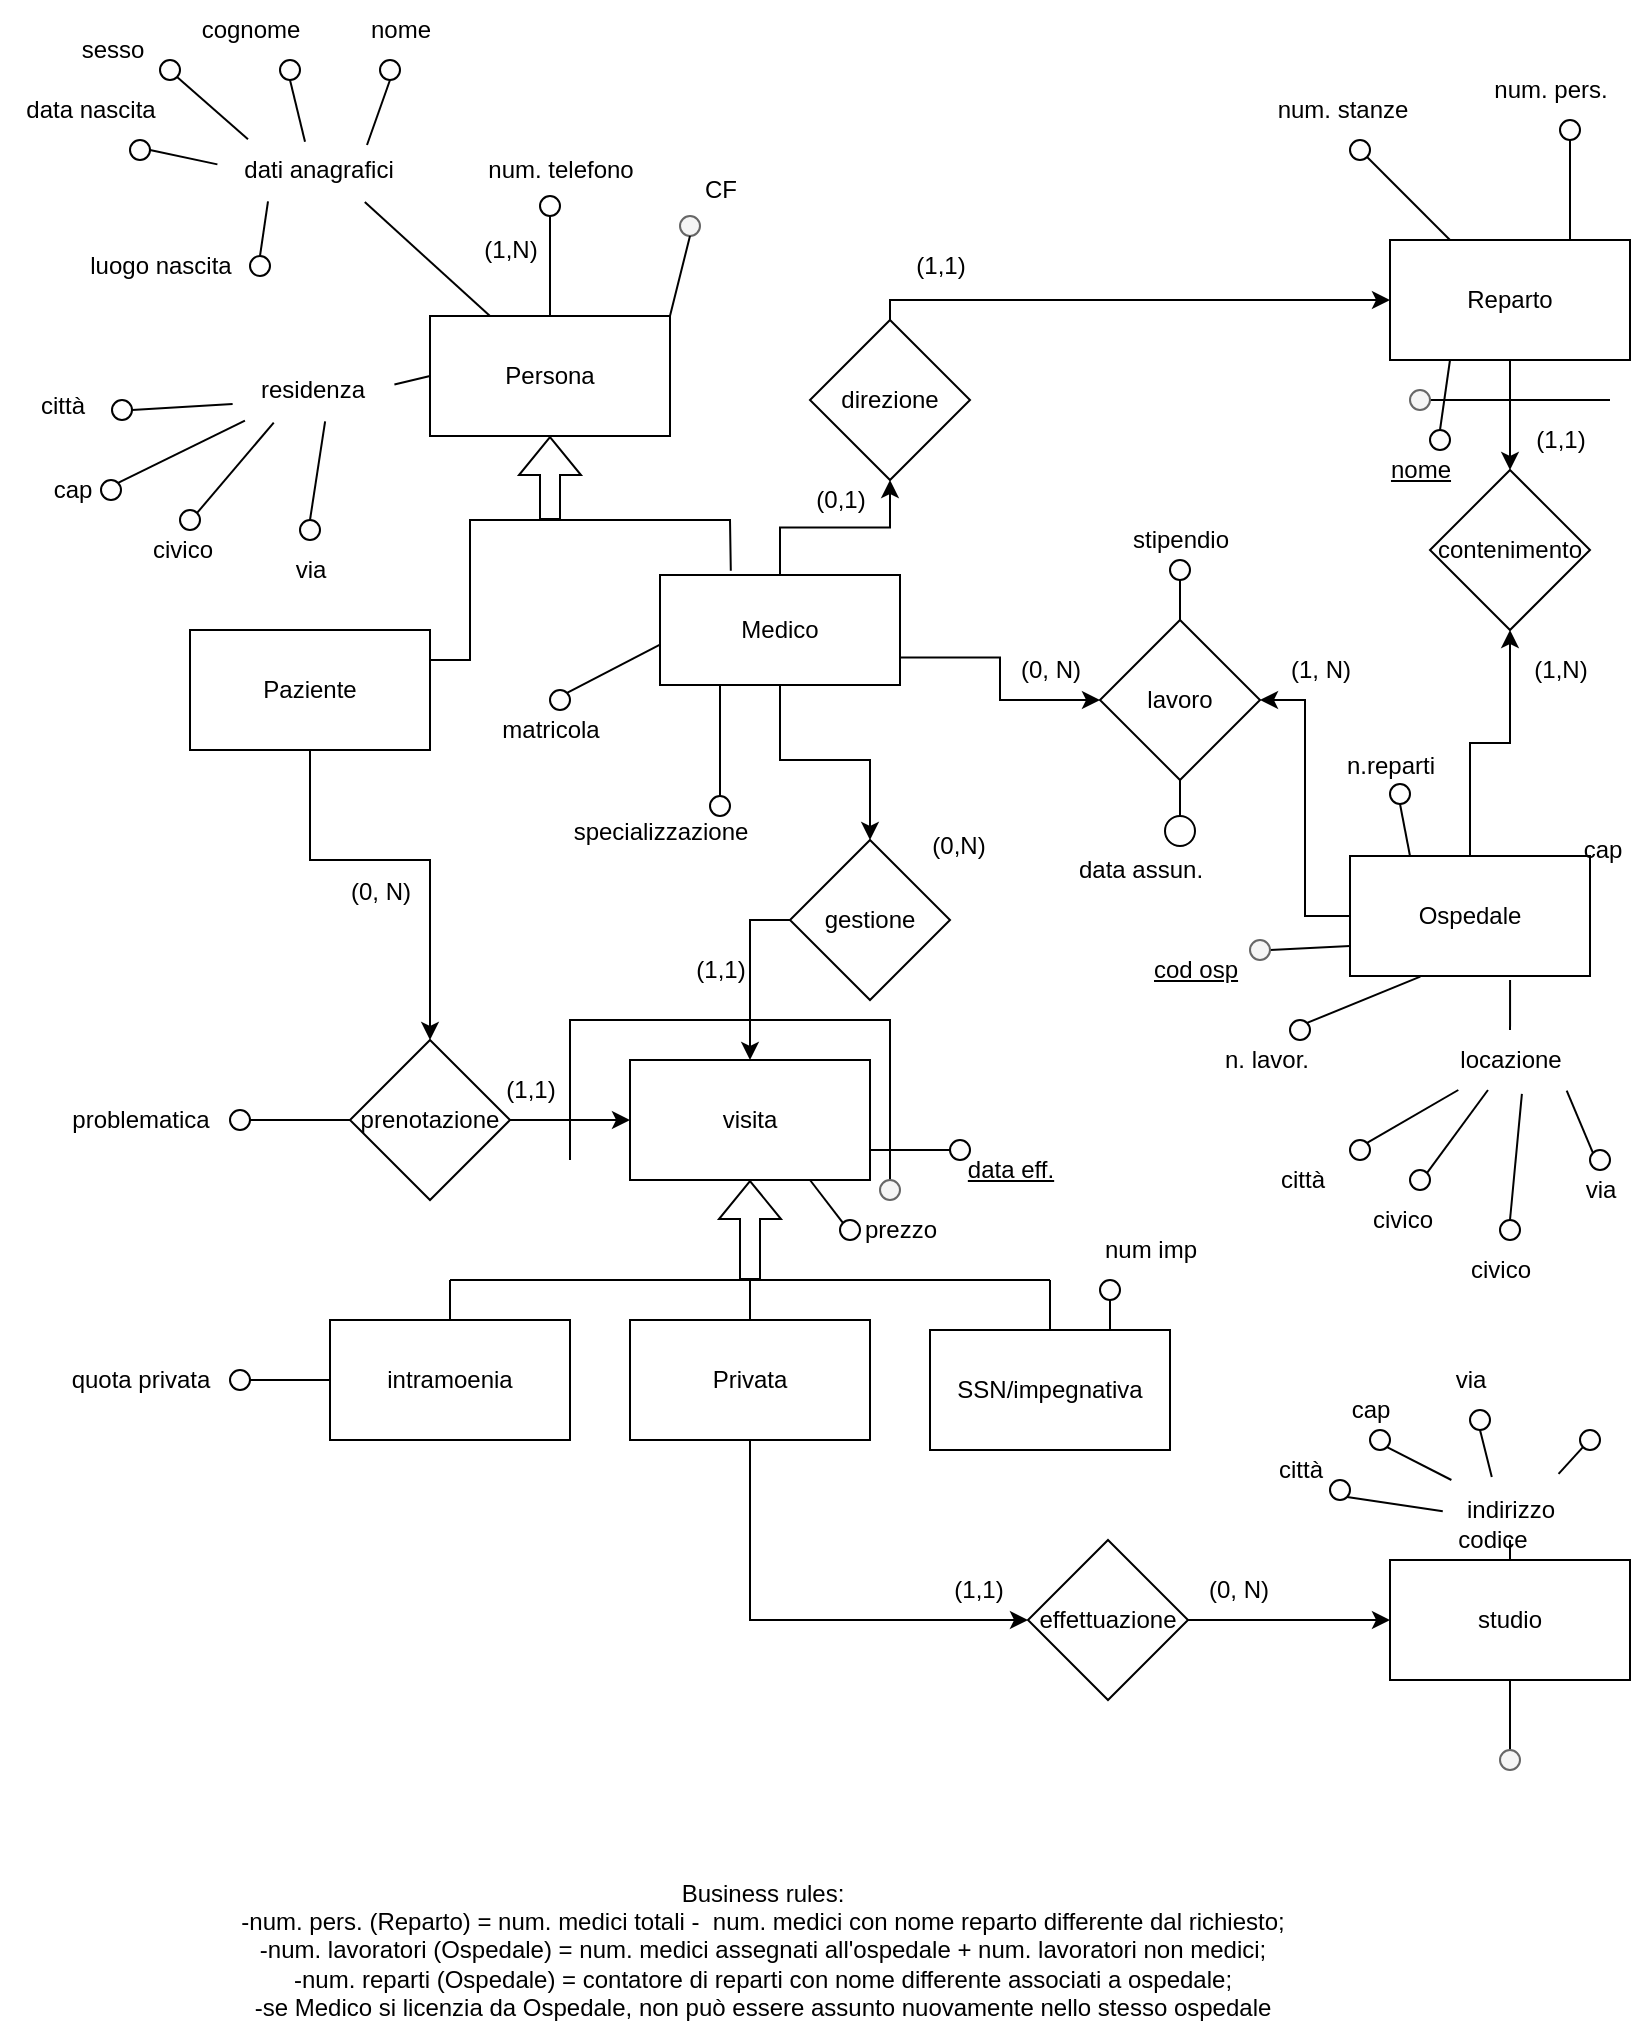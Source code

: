 <mxfile version="23.0.2" type="device">
  <diagram name="Pagina-1" id="dsxdWCQ7GqbsdYa_XFen">
    <mxGraphModel dx="1036" dy="452" grid="1" gridSize="10" guides="1" tooltips="1" connect="1" arrows="1" fold="1" page="1" pageScale="1" pageWidth="827" pageHeight="1169" math="0" shadow="0">
      <root>
        <mxCell id="0" />
        <mxCell id="1" parent="0" />
        <mxCell id="BlBRRxsIzUEOzJf20E_O-1" value="Persona" style="rounded=0;whiteSpace=wrap;html=1;" parent="1" vertex="1">
          <mxGeometry x="219" y="178" width="120" height="60" as="geometry" />
        </mxCell>
        <mxCell id="BlBRRxsIzUEOzJf20E_O-21" style="edgeStyle=orthogonalEdgeStyle;rounded=0;orthogonalLoop=1;jettySize=auto;html=1;exitX=0.5;exitY=1;exitDx=0;exitDy=0;entryX=0.5;entryY=0;entryDx=0;entryDy=0;" parent="1" source="BlBRRxsIzUEOzJf20E_O-2" target="BlBRRxsIzUEOzJf20E_O-20" edge="1">
          <mxGeometry relative="1" as="geometry">
            <Array as="points">
              <mxPoint x="159" y="450" />
              <mxPoint x="219" y="450" />
            </Array>
          </mxGeometry>
        </mxCell>
        <mxCell id="BlBRRxsIzUEOzJf20E_O-2" value="Paziente" style="rounded=0;whiteSpace=wrap;html=1;" parent="1" vertex="1">
          <mxGeometry x="99" y="335" width="120" height="60" as="geometry" />
        </mxCell>
        <mxCell id="BlBRRxsIzUEOzJf20E_O-61" style="edgeStyle=orthogonalEdgeStyle;rounded=0;orthogonalLoop=1;jettySize=auto;html=1;exitX=0.5;exitY=0;exitDx=0;exitDy=0;" parent="1" source="BlBRRxsIzUEOzJf20E_O-3" target="BlBRRxsIzUEOzJf20E_O-60" edge="1">
          <mxGeometry relative="1" as="geometry" />
        </mxCell>
        <mxCell id="1d6_LqG59afSAswkyyWS-27" style="edgeStyle=orthogonalEdgeStyle;rounded=0;orthogonalLoop=1;jettySize=auto;html=1;exitX=1;exitY=0.75;exitDx=0;exitDy=0;entryX=0;entryY=0.5;entryDx=0;entryDy=0;" parent="1" source="BlBRRxsIzUEOzJf20E_O-3" target="BlBRRxsIzUEOzJf20E_O-16" edge="1">
          <mxGeometry relative="1" as="geometry" />
        </mxCell>
        <mxCell id="BlBRRxsIzUEOzJf20E_O-3" value="Medico" style="rounded=0;whiteSpace=wrap;html=1;" parent="1" vertex="1">
          <mxGeometry x="334" y="307.5" width="120" height="55" as="geometry" />
        </mxCell>
        <mxCell id="BlBRRxsIzUEOzJf20E_O-4" value="visita" style="whiteSpace=wrap;html=1;" parent="1" vertex="1">
          <mxGeometry x="319" y="550" width="120" height="60" as="geometry" />
        </mxCell>
        <mxCell id="BlBRRxsIzUEOzJf20E_O-5" value="Privata" style="rounded=0;whiteSpace=wrap;html=1;" parent="1" vertex="1">
          <mxGeometry x="319" y="680" width="120" height="60" as="geometry" />
        </mxCell>
        <mxCell id="BlBRRxsIzUEOzJf20E_O-99" style="edgeStyle=orthogonalEdgeStyle;rounded=0;orthogonalLoop=1;jettySize=auto;html=1;exitX=0;exitY=0.5;exitDx=0;exitDy=0;" parent="1" source="BlBRRxsIzUEOzJf20E_O-6" edge="1">
          <mxGeometry relative="1" as="geometry">
            <mxPoint x="179" y="690.118" as="targetPoint" />
          </mxGeometry>
        </mxCell>
        <mxCell id="BlBRRxsIzUEOzJf20E_O-6" value="intramoenia" style="rounded=0;whiteSpace=wrap;html=1;" parent="1" vertex="1">
          <mxGeometry x="169" y="680" width="120" height="60" as="geometry" />
        </mxCell>
        <mxCell id="BlBRRxsIzUEOzJf20E_O-7" value="SSN/impegnativa" style="rounded=0;whiteSpace=wrap;html=1;" parent="1" vertex="1">
          <mxGeometry x="469" y="685" width="120" height="60" as="geometry" />
        </mxCell>
        <mxCell id="BlBRRxsIzUEOzJf20E_O-18" style="edgeStyle=orthogonalEdgeStyle;rounded=0;orthogonalLoop=1;jettySize=auto;html=1;exitX=0;exitY=0.5;exitDx=0;exitDy=0;entryX=1;entryY=0.5;entryDx=0;entryDy=0;" parent="1" source="BlBRRxsIzUEOzJf20E_O-12" target="BlBRRxsIzUEOzJf20E_O-16" edge="1">
          <mxGeometry relative="1" as="geometry" />
        </mxCell>
        <mxCell id="BlBRRxsIzUEOzJf20E_O-36" style="edgeStyle=orthogonalEdgeStyle;rounded=0;orthogonalLoop=1;jettySize=auto;html=1;exitX=0.5;exitY=0;exitDx=0;exitDy=0;entryX=0.5;entryY=1;entryDx=0;entryDy=0;" parent="1" source="BlBRRxsIzUEOzJf20E_O-12" target="BlBRRxsIzUEOzJf20E_O-34" edge="1">
          <mxGeometry relative="1" as="geometry" />
        </mxCell>
        <mxCell id="BlBRRxsIzUEOzJf20E_O-12" value="Ospedale" style="rounded=0;whiteSpace=wrap;html=1;" parent="1" vertex="1">
          <mxGeometry x="679" y="448" width="120" height="60" as="geometry" />
        </mxCell>
        <mxCell id="BlBRRxsIzUEOzJf20E_O-15" value="" style="shape=flexArrow;endArrow=classic;html=1;rounded=0;entryX=0.5;entryY=1;entryDx=0;entryDy=0;" parent="1" edge="1" target="BlBRRxsIzUEOzJf20E_O-1">
          <mxGeometry width="50" height="50" relative="1" as="geometry">
            <mxPoint x="279" y="280" as="sourcePoint" />
            <mxPoint x="289" y="409.5" as="targetPoint" />
          </mxGeometry>
        </mxCell>
        <mxCell id="BlBRRxsIzUEOzJf20E_O-16" value="lavoro" style="rhombus;whiteSpace=wrap;html=1;" parent="1" vertex="1">
          <mxGeometry x="554" y="330" width="80" height="80" as="geometry" />
        </mxCell>
        <mxCell id="BlBRRxsIzUEOzJf20E_O-22" style="edgeStyle=orthogonalEdgeStyle;rounded=0;orthogonalLoop=1;jettySize=auto;html=1;exitX=1;exitY=0.5;exitDx=0;exitDy=0;entryX=0;entryY=0.5;entryDx=0;entryDy=0;" parent="1" source="BlBRRxsIzUEOzJf20E_O-20" target="BlBRRxsIzUEOzJf20E_O-4" edge="1">
          <mxGeometry relative="1" as="geometry" />
        </mxCell>
        <mxCell id="BlBRRxsIzUEOzJf20E_O-20" value="prenotazione" style="rhombus;whiteSpace=wrap;html=1;" parent="1" vertex="1">
          <mxGeometry x="179" y="540" width="80" height="80" as="geometry" />
        </mxCell>
        <mxCell id="BlBRRxsIzUEOzJf20E_O-95" style="edgeStyle=orthogonalEdgeStyle;rounded=0;orthogonalLoop=1;jettySize=auto;html=1;exitX=0;exitY=0.5;exitDx=0;exitDy=0;entryX=0.5;entryY=0;entryDx=0;entryDy=0;" parent="1" source="BlBRRxsIzUEOzJf20E_O-23" target="BlBRRxsIzUEOzJf20E_O-4" edge="1">
          <mxGeometry relative="1" as="geometry" />
        </mxCell>
        <mxCell id="BlBRRxsIzUEOzJf20E_O-23" value="gestione" style="rhombus;whiteSpace=wrap;html=1;" parent="1" vertex="1">
          <mxGeometry x="399" y="440" width="80" height="80" as="geometry" />
        </mxCell>
        <mxCell id="BlBRRxsIzUEOzJf20E_O-32" value="stipendio" style="text;html=1;align=center;verticalAlign=middle;resizable=0;points=[];autosize=1;strokeColor=none;fillColor=none;" parent="1" vertex="1">
          <mxGeometry x="559" y="275" width="70" height="30" as="geometry" />
        </mxCell>
        <mxCell id="BlBRRxsIzUEOzJf20E_O-35" style="edgeStyle=orthogonalEdgeStyle;rounded=0;orthogonalLoop=1;jettySize=auto;html=1;exitX=0.5;exitY=1;exitDx=0;exitDy=0;entryX=0.5;entryY=0;entryDx=0;entryDy=0;" parent="1" source="BlBRRxsIzUEOzJf20E_O-33" target="BlBRRxsIzUEOzJf20E_O-34" edge="1">
          <mxGeometry relative="1" as="geometry" />
        </mxCell>
        <mxCell id="BlBRRxsIzUEOzJf20E_O-33" value="Reparto" style="rounded=0;whiteSpace=wrap;html=1;" parent="1" vertex="1">
          <mxGeometry x="699" y="140" width="120" height="60" as="geometry" />
        </mxCell>
        <mxCell id="BlBRRxsIzUEOzJf20E_O-34" value="contenimento" style="rhombus;whiteSpace=wrap;html=1;" parent="1" vertex="1">
          <mxGeometry x="719" y="255" width="80" height="80" as="geometry" />
        </mxCell>
        <mxCell id="BlBRRxsIzUEOzJf20E_O-54" value="&lt;u&gt;cod osp&lt;/u&gt;" style="text;html=1;align=left;verticalAlign=middle;resizable=0;points=[];autosize=1;strokeColor=none;fillColor=none;" parent="1" vertex="1">
          <mxGeometry x="579" y="490" width="70" height="30" as="geometry" />
        </mxCell>
        <mxCell id="BlBRRxsIzUEOzJf20E_O-57" value="&lt;u&gt;nome&lt;/u&gt;" style="text;html=1;align=center;verticalAlign=middle;resizable=0;points=[];autosize=1;strokeColor=none;fillColor=none;" parent="1" vertex="1">
          <mxGeometry x="689" y="240" width="50" height="30" as="geometry" />
        </mxCell>
        <mxCell id="BlBRRxsIzUEOzJf20E_O-62" style="edgeStyle=orthogonalEdgeStyle;rounded=0;orthogonalLoop=1;jettySize=auto;html=1;exitX=0.5;exitY=0;exitDx=0;exitDy=0;" parent="1" source="BlBRRxsIzUEOzJf20E_O-60" target="BlBRRxsIzUEOzJf20E_O-33" edge="1">
          <mxGeometry relative="1" as="geometry">
            <Array as="points">
              <mxPoint x="449" y="170" />
            </Array>
          </mxGeometry>
        </mxCell>
        <mxCell id="BlBRRxsIzUEOzJf20E_O-60" value="direzione" style="rhombus;whiteSpace=wrap;html=1;" parent="1" vertex="1">
          <mxGeometry x="409" y="180" width="80" height="80" as="geometry" />
        </mxCell>
        <mxCell id="BlBRRxsIzUEOzJf20E_O-63" value="(0,1)" style="text;html=1;align=center;verticalAlign=middle;resizable=0;points=[];autosize=1;strokeColor=none;fillColor=none;" parent="1" vertex="1">
          <mxGeometry x="399" y="255" width="50" height="30" as="geometry" />
        </mxCell>
        <mxCell id="BlBRRxsIzUEOzJf20E_O-64" value="(1,1)" style="text;html=1;align=center;verticalAlign=middle;resizable=0;points=[];autosize=1;strokeColor=none;fillColor=none;" parent="1" vertex="1">
          <mxGeometry x="449" y="138" width="50" height="30" as="geometry" />
        </mxCell>
        <mxCell id="BlBRRxsIzUEOzJf20E_O-67" value="residenza&lt;span style=&quot;text-align: left;&quot;&gt;&lt;br&gt;&lt;/span&gt;" style="text;html=1;align=center;verticalAlign=middle;resizable=0;points=[];autosize=1;strokeColor=none;fillColor=none;" parent="1" vertex="1">
          <mxGeometry x="120" y="200" width="80" height="30" as="geometry" />
        </mxCell>
        <mxCell id="BlBRRxsIzUEOzJf20E_O-73" value="problematica" style="text;html=1;align=center;verticalAlign=middle;resizable=0;points=[];autosize=1;strokeColor=none;fillColor=none;" parent="1" vertex="1">
          <mxGeometry x="29" y="565" width="90" height="30" as="geometry" />
        </mxCell>
        <mxCell id="BlBRRxsIzUEOzJf20E_O-75" value="specializzazione" style="text;html=1;align=center;verticalAlign=middle;resizable=0;points=[];autosize=1;strokeColor=none;fillColor=none;" parent="1" vertex="1">
          <mxGeometry x="279" y="420.5" width="110" height="30" as="geometry" />
        </mxCell>
        <mxCell id="BlBRRxsIzUEOzJf20E_O-79" value="studio" style="rounded=0;whiteSpace=wrap;html=1;" parent="1" vertex="1">
          <mxGeometry x="699" y="800" width="120" height="60" as="geometry" />
        </mxCell>
        <mxCell id="BlBRRxsIzUEOzJf20E_O-83" value="indirizzo" style="text;html=1;align=center;verticalAlign=middle;resizable=0;points=[];autosize=1;strokeColor=none;fillColor=none;" parent="1" vertex="1">
          <mxGeometry x="724" y="760" width="70" height="30" as="geometry" />
        </mxCell>
        <mxCell id="BlBRRxsIzUEOzJf20E_O-90" value="effettuazione" style="rhombus;whiteSpace=wrap;html=1;" parent="1" vertex="1">
          <mxGeometry x="518" y="790" width="80" height="80" as="geometry" />
        </mxCell>
        <mxCell id="BlBRRxsIzUEOzJf20E_O-97" value="&lt;u&gt;data eff.&lt;/u&gt;" style="text;html=1;align=center;verticalAlign=middle;resizable=0;points=[];autosize=1;strokeColor=none;fillColor=none;" parent="1" vertex="1">
          <mxGeometry x="474" y="590" width="70" height="30" as="geometry" />
        </mxCell>
        <mxCell id="BlBRRxsIzUEOzJf20E_O-100" value="quota privata" style="text;html=1;align=center;verticalAlign=middle;resizable=0;points=[];autosize=1;strokeColor=none;fillColor=none;" parent="1" vertex="1">
          <mxGeometry x="29" y="695" width="90" height="30" as="geometry" />
        </mxCell>
        <mxCell id="BlBRRxsIzUEOzJf20E_O-102" value="num imp" style="text;html=1;align=center;verticalAlign=middle;resizable=0;points=[];autosize=1;strokeColor=none;fillColor=none;" parent="1" vertex="1">
          <mxGeometry x="544" y="630" width="70" height="30" as="geometry" />
        </mxCell>
        <mxCell id="1d6_LqG59afSAswkyyWS-1" value="(1, N)" style="text;html=1;align=center;verticalAlign=middle;resizable=0;points=[];autosize=1;strokeColor=none;fillColor=none;" parent="1" vertex="1">
          <mxGeometry x="639" y="340" width="50" height="30" as="geometry" />
        </mxCell>
        <mxCell id="1d6_LqG59afSAswkyyWS-2" value="(0, N)" style="text;html=1;align=center;verticalAlign=middle;resizable=0;points=[];autosize=1;strokeColor=none;fillColor=none;" parent="1" vertex="1">
          <mxGeometry x="504" y="340" width="50" height="30" as="geometry" />
        </mxCell>
        <mxCell id="1d6_LqG59afSAswkyyWS-5" value="" style="endArrow=none;html=1;rounded=0;" parent="1" edge="1">
          <mxGeometry width="50" height="50" relative="1" as="geometry">
            <mxPoint x="289" y="600" as="sourcePoint" />
            <mxPoint x="449" y="610" as="targetPoint" />
            <Array as="points">
              <mxPoint x="289" y="530" />
              <mxPoint x="449" y="530" />
            </Array>
          </mxGeometry>
        </mxCell>
        <mxCell id="1d6_LqG59afSAswkyyWS-6" value="" style="ellipse;whiteSpace=wrap;html=1;aspect=fixed;fillColor=#f5f5f5;fontColor=#333333;strokeColor=#666666;" parent="1" vertex="1">
          <mxGeometry x="444" y="610" width="10" height="10" as="geometry" />
        </mxCell>
        <mxCell id="1d6_LqG59afSAswkyyWS-14" value="" style="endArrow=none;html=1;rounded=0;entryX=1;entryY=0.5;entryDx=0;entryDy=0;" parent="1" edge="1" target="1d6_LqG59afSAswkyyWS-15">
          <mxGeometry width="50" height="50" relative="1" as="geometry">
            <mxPoint x="809" y="220" as="sourcePoint" />
            <mxPoint x="679" y="210" as="targetPoint" />
          </mxGeometry>
        </mxCell>
        <mxCell id="1d6_LqG59afSAswkyyWS-15" value="" style="ellipse;whiteSpace=wrap;html=1;aspect=fixed;fillColor=#f5f5f5;fontColor=#333333;strokeColor=#666666;" parent="1" vertex="1">
          <mxGeometry x="709" y="215" width="10" height="10" as="geometry" />
        </mxCell>
        <mxCell id="1d6_LqG59afSAswkyyWS-16" value="(0, N)" style="text;html=1;align=center;verticalAlign=middle;resizable=0;points=[];autosize=1;strokeColor=none;fillColor=none;" parent="1" vertex="1">
          <mxGeometry x="169" y="450.5" width="50" height="30" as="geometry" />
        </mxCell>
        <mxCell id="1d6_LqG59afSAswkyyWS-17" value="(0, N)" style="text;html=1;align=center;verticalAlign=middle;resizable=0;points=[];autosize=1;strokeColor=none;fillColor=none;" parent="1" vertex="1">
          <mxGeometry x="598" y="800" width="50" height="30" as="geometry" />
        </mxCell>
        <mxCell id="1d6_LqG59afSAswkyyWS-18" value="(1,1)" style="text;html=1;align=center;verticalAlign=middle;resizable=0;points=[];autosize=1;strokeColor=none;fillColor=none;" parent="1" vertex="1">
          <mxGeometry x="244" y="550" width="50" height="30" as="geometry" />
        </mxCell>
        <mxCell id="1d6_LqG59afSAswkyyWS-19" value="(1,1)" style="text;html=1;align=center;verticalAlign=middle;resizable=0;points=[];autosize=1;strokeColor=none;fillColor=none;" parent="1" vertex="1">
          <mxGeometry x="468" y="800" width="50" height="30" as="geometry" />
        </mxCell>
        <mxCell id="1d6_LqG59afSAswkyyWS-20" value="(0,N)" style="text;html=1;align=center;verticalAlign=middle;resizable=0;points=[];autosize=1;strokeColor=none;fillColor=none;" parent="1" vertex="1">
          <mxGeometry x="458" y="428" width="50" height="30" as="geometry" />
        </mxCell>
        <mxCell id="1d6_LqG59afSAswkyyWS-21" value="(1,1)" style="text;html=1;align=center;verticalAlign=middle;resizable=0;points=[];autosize=1;strokeColor=none;fillColor=none;" parent="1" vertex="1">
          <mxGeometry x="339" y="490" width="50" height="30" as="geometry" />
        </mxCell>
        <mxCell id="1d6_LqG59afSAswkyyWS-22" value="(1,N)" style="text;html=1;align=center;verticalAlign=middle;resizable=0;points=[];autosize=1;strokeColor=none;fillColor=none;" parent="1" vertex="1">
          <mxGeometry x="759" y="340" width="50" height="30" as="geometry" />
        </mxCell>
        <mxCell id="1d6_LqG59afSAswkyyWS-23" value="(1,1)" style="text;html=1;align=center;verticalAlign=middle;resizable=0;points=[];autosize=1;strokeColor=none;fillColor=none;" parent="1" vertex="1">
          <mxGeometry x="759" y="225" width="50" height="30" as="geometry" />
        </mxCell>
        <mxCell id="1d6_LqG59afSAswkyyWS-26" value="Business rules: &lt;br&gt;-num. pers. (Reparto) = num. medici totali -&amp;nbsp; num. medici con nome reparto differente dal richiesto;&lt;br&gt;-num. lavoratori (Ospedale) = num. medici assegnati all&#39;ospedale + num. lavoratori non medici;&lt;br&gt;-num. reparti (Ospedale) = contatore di reparti con nome differente associati a ospedale;&lt;br&gt;-se Medico si licenzia da Ospedale, non può essere assunto nuovamente nello stesso ospedale" style="text;html=1;align=center;verticalAlign=middle;resizable=0;points=[];autosize=1;strokeColor=none;fillColor=none;" parent="1" vertex="1">
          <mxGeometry x="110" y="950" width="550" height="90" as="geometry" />
        </mxCell>
        <mxCell id="FQ5N_f2iqAyfcSuhGjna-4" value="" style="endArrow=classic;html=1;rounded=0;exitX=0.5;exitY=1;exitDx=0;exitDy=0;entryX=0;entryY=0.5;entryDx=0;entryDy=0;" edge="1" parent="1" source="BlBRRxsIzUEOzJf20E_O-5" target="BlBRRxsIzUEOzJf20E_O-90">
          <mxGeometry width="50" height="50" relative="1" as="geometry">
            <mxPoint x="399" y="680" as="sourcePoint" />
            <mxPoint x="489" y="823" as="targetPoint" />
            <Array as="points">
              <mxPoint x="379" y="830" />
            </Array>
          </mxGeometry>
        </mxCell>
        <mxCell id="FQ5N_f2iqAyfcSuhGjna-5" value="" style="endArrow=classic;html=1;rounded=0;entryX=0;entryY=0.5;entryDx=0;entryDy=0;" edge="1" parent="1" target="BlBRRxsIzUEOzJf20E_O-79">
          <mxGeometry width="50" height="50" relative="1" as="geometry">
            <mxPoint x="598" y="830" as="sourcePoint" />
            <mxPoint x="648" y="780" as="targetPoint" />
          </mxGeometry>
        </mxCell>
        <mxCell id="FQ5N_f2iqAyfcSuhGjna-6" value="" style="endArrow=none;html=1;rounded=0;" edge="1" parent="1" source="BlBRRxsIzUEOzJf20E_O-79" target="BlBRRxsIzUEOzJf20E_O-83">
          <mxGeometry width="50" height="50" relative="1" as="geometry">
            <mxPoint x="709" y="820" as="sourcePoint" />
            <mxPoint x="759" y="770" as="targetPoint" />
          </mxGeometry>
        </mxCell>
        <mxCell id="FQ5N_f2iqAyfcSuhGjna-8" value="" style="endArrow=none;html=1;rounded=0;exitX=0.75;exitY=0;exitDx=0;exitDy=0;" edge="1" parent="1" source="BlBRRxsIzUEOzJf20E_O-7">
          <mxGeometry width="50" height="50" relative="1" as="geometry">
            <mxPoint x="399" y="680" as="sourcePoint" />
            <mxPoint x="559" y="670" as="targetPoint" />
            <Array as="points" />
          </mxGeometry>
        </mxCell>
        <mxCell id="FQ5N_f2iqAyfcSuhGjna-9" value="" style="endArrow=none;html=1;rounded=0;exitX=1;exitY=0.75;exitDx=0;exitDy=0;entryX=0;entryY=0.5;entryDx=0;entryDy=0;" edge="1" parent="1" source="BlBRRxsIzUEOzJf20E_O-4" target="FQ5N_f2iqAyfcSuhGjna-45">
          <mxGeometry width="50" height="50" relative="1" as="geometry">
            <mxPoint x="469" y="580" as="sourcePoint" />
            <mxPoint x="519" y="530" as="targetPoint" />
          </mxGeometry>
        </mxCell>
        <mxCell id="FQ5N_f2iqAyfcSuhGjna-10" value="" style="endArrow=none;html=1;rounded=0;exitX=0.75;exitY=1;exitDx=0;exitDy=0;entryX=0;entryY=0;entryDx=0;entryDy=0;" edge="1" parent="1" source="BlBRRxsIzUEOzJf20E_O-4" target="FQ5N_f2iqAyfcSuhGjna-47">
          <mxGeometry width="50" height="50" relative="1" as="geometry">
            <mxPoint x="469" y="670" as="sourcePoint" />
            <mxPoint x="419" y="630" as="targetPoint" />
          </mxGeometry>
        </mxCell>
        <mxCell id="FQ5N_f2iqAyfcSuhGjna-11" value="prezzo" style="text;html=1;align=center;verticalAlign=middle;resizable=0;points=[];autosize=1;strokeColor=none;fillColor=none;" vertex="1" parent="1">
          <mxGeometry x="424" y="620" width="60" height="30" as="geometry" />
        </mxCell>
        <mxCell id="FQ5N_f2iqAyfcSuhGjna-13" value="" style="shape=flexArrow;endArrow=classic;html=1;rounded=0;" edge="1" parent="1">
          <mxGeometry width="50" height="50" relative="1" as="geometry">
            <mxPoint x="379" y="660" as="sourcePoint" />
            <mxPoint x="379" y="610" as="targetPoint" />
          </mxGeometry>
        </mxCell>
        <mxCell id="FQ5N_f2iqAyfcSuhGjna-14" value="" style="endArrow=none;html=1;rounded=0;" edge="1" parent="1">
          <mxGeometry width="50" height="50" relative="1" as="geometry">
            <mxPoint x="229" y="660" as="sourcePoint" />
            <mxPoint x="529" y="660" as="targetPoint" />
          </mxGeometry>
        </mxCell>
        <mxCell id="FQ5N_f2iqAyfcSuhGjna-15" value="" style="endArrow=none;html=1;rounded=0;exitX=0.5;exitY=0;exitDx=0;exitDy=0;" edge="1" parent="1" source="BlBRRxsIzUEOzJf20E_O-6">
          <mxGeometry width="50" height="50" relative="1" as="geometry">
            <mxPoint x="109" y="680" as="sourcePoint" />
            <mxPoint x="229" y="660" as="targetPoint" />
          </mxGeometry>
        </mxCell>
        <mxCell id="FQ5N_f2iqAyfcSuhGjna-16" value="" style="endArrow=none;html=1;rounded=0;exitX=0.5;exitY=0;exitDx=0;exitDy=0;" edge="1" parent="1" source="BlBRRxsIzUEOzJf20E_O-5">
          <mxGeometry width="50" height="50" relative="1" as="geometry">
            <mxPoint x="329" y="710" as="sourcePoint" />
            <mxPoint x="379" y="660" as="targetPoint" />
          </mxGeometry>
        </mxCell>
        <mxCell id="FQ5N_f2iqAyfcSuhGjna-18" value="" style="endArrow=none;html=1;rounded=0;exitX=0.5;exitY=0;exitDx=0;exitDy=0;" edge="1" parent="1" source="BlBRRxsIzUEOzJf20E_O-7">
          <mxGeometry width="50" height="50" relative="1" as="geometry">
            <mxPoint x="479" y="710" as="sourcePoint" />
            <mxPoint x="529" y="660" as="targetPoint" />
          </mxGeometry>
        </mxCell>
        <mxCell id="FQ5N_f2iqAyfcSuhGjna-19" value="" style="endArrow=none;html=1;rounded=0;entryX=0;entryY=0.5;entryDx=0;entryDy=0;exitX=1;exitY=0.5;exitDx=0;exitDy=0;" edge="1" parent="1" source="FQ5N_f2iqAyfcSuhGjna-49" target="BlBRRxsIzUEOzJf20E_O-6">
          <mxGeometry width="50" height="50" relative="1" as="geometry">
            <mxPoint x="79" y="810" as="sourcePoint" />
            <mxPoint x="129" y="760" as="targetPoint" />
          </mxGeometry>
        </mxCell>
        <mxCell id="FQ5N_f2iqAyfcSuhGjna-20" value="" style="endArrow=none;html=1;rounded=0;entryX=0;entryY=0.75;entryDx=0;entryDy=0;exitX=1;exitY=0.5;exitDx=0;exitDy=0;" edge="1" parent="1" source="FQ5N_f2iqAyfcSuhGjna-21" target="BlBRRxsIzUEOzJf20E_O-12">
          <mxGeometry width="50" height="50" relative="1" as="geometry">
            <mxPoint x="649" y="450" as="sourcePoint" />
            <mxPoint x="699" y="430" as="targetPoint" />
          </mxGeometry>
        </mxCell>
        <mxCell id="FQ5N_f2iqAyfcSuhGjna-21" value="" style="ellipse;whiteSpace=wrap;html=1;aspect=fixed;fillColor=#f5f5f5;fontColor=#333333;strokeColor=#666666;" vertex="1" parent="1">
          <mxGeometry x="629" y="490" width="10" height="10" as="geometry" />
        </mxCell>
        <mxCell id="FQ5N_f2iqAyfcSuhGjna-25" value="locazione" style="text;html=1;align=center;verticalAlign=middle;resizable=0;points=[];autosize=1;strokeColor=none;fillColor=none;" vertex="1" parent="1">
          <mxGeometry x="724" y="535" width="70" height="30" as="geometry" />
        </mxCell>
        <mxCell id="FQ5N_f2iqAyfcSuhGjna-27" value="num. pers." style="text;html=1;align=center;verticalAlign=middle;resizable=0;points=[];autosize=1;strokeColor=none;fillColor=none;" vertex="1" parent="1">
          <mxGeometry x="739" y="50" width="80" height="30" as="geometry" />
        </mxCell>
        <mxCell id="FQ5N_f2iqAyfcSuhGjna-28" value="" style="endArrow=none;html=1;rounded=0;entryX=0.25;entryY=0;entryDx=0;entryDy=0;" edge="1" parent="1" source="FQ5N_f2iqAyfcSuhGjna-29" target="BlBRRxsIzUEOzJf20E_O-33">
          <mxGeometry width="50" height="50" relative="1" as="geometry">
            <mxPoint x="639" y="240" as="sourcePoint" />
            <mxPoint x="689" y="190" as="targetPoint" />
          </mxGeometry>
        </mxCell>
        <mxCell id="FQ5N_f2iqAyfcSuhGjna-29" value="" style="ellipse;whiteSpace=wrap;html=1;aspect=fixed;" vertex="1" parent="1">
          <mxGeometry x="679" y="90" width="10" height="10" as="geometry" />
        </mxCell>
        <mxCell id="FQ5N_f2iqAyfcSuhGjna-31" value="" style="ellipse;whiteSpace=wrap;html=1;aspect=fixed;" vertex="1" parent="1">
          <mxGeometry x="784" y="80" width="10" height="10" as="geometry" />
        </mxCell>
        <mxCell id="FQ5N_f2iqAyfcSuhGjna-32" value="" style="endArrow=none;html=1;rounded=0;entryX=0.75;entryY=0;entryDx=0;entryDy=0;exitX=0.5;exitY=1;exitDx=0;exitDy=0;" edge="1" parent="1" source="FQ5N_f2iqAyfcSuhGjna-31" target="BlBRRxsIzUEOzJf20E_O-33">
          <mxGeometry width="50" height="50" relative="1" as="geometry">
            <mxPoint x="539" y="280" as="sourcePoint" />
            <mxPoint x="589" y="230" as="targetPoint" />
          </mxGeometry>
        </mxCell>
        <mxCell id="FQ5N_f2iqAyfcSuhGjna-33" value="num. stanze" style="text;html=1;align=center;verticalAlign=middle;resizable=0;points=[];autosize=1;strokeColor=none;fillColor=none;" vertex="1" parent="1">
          <mxGeometry x="630" y="60" width="90" height="30" as="geometry" />
        </mxCell>
        <mxCell id="FQ5N_f2iqAyfcSuhGjna-34" value="data assun." style="text;html=1;align=center;verticalAlign=middle;resizable=0;points=[];autosize=1;strokeColor=none;fillColor=none;" vertex="1" parent="1">
          <mxGeometry x="529" y="440" width="90" height="30" as="geometry" />
        </mxCell>
        <mxCell id="FQ5N_f2iqAyfcSuhGjna-35" value="" style="ellipse;whiteSpace=wrap;html=1;aspect=fixed;" vertex="1" parent="1">
          <mxGeometry x="586.5" y="428" width="15" height="15" as="geometry" />
        </mxCell>
        <mxCell id="FQ5N_f2iqAyfcSuhGjna-36" value="" style="ellipse;whiteSpace=wrap;html=1;" vertex="1" parent="1">
          <mxGeometry x="589" y="300" width="10" height="10" as="geometry" />
        </mxCell>
        <mxCell id="FQ5N_f2iqAyfcSuhGjna-37" value="" style="endArrow=none;html=1;rounded=0;entryX=0.5;entryY=1;entryDx=0;entryDy=0;entryPerimeter=0;exitX=0.5;exitY=0;exitDx=0;exitDy=0;" edge="1" parent="1" source="BlBRRxsIzUEOzJf20E_O-16" target="FQ5N_f2iqAyfcSuhGjna-36">
          <mxGeometry width="50" height="50" relative="1" as="geometry">
            <mxPoint x="549" y="370" as="sourcePoint" />
            <mxPoint x="599" y="320" as="targetPoint" />
          </mxGeometry>
        </mxCell>
        <mxCell id="FQ5N_f2iqAyfcSuhGjna-38" value="" style="endArrow=none;html=1;rounded=0;entryX=0.5;entryY=1;entryDx=0;entryDy=0;exitX=0.5;exitY=0;exitDx=0;exitDy=0;" edge="1" parent="1" source="FQ5N_f2iqAyfcSuhGjna-35" target="BlBRRxsIzUEOzJf20E_O-16">
          <mxGeometry width="50" height="50" relative="1" as="geometry">
            <mxPoint x="509" y="460" as="sourcePoint" />
            <mxPoint x="559" y="410" as="targetPoint" />
          </mxGeometry>
        </mxCell>
        <mxCell id="FQ5N_f2iqAyfcSuhGjna-40" value="" style="ellipse;whiteSpace=wrap;html=1;" vertex="1" parent="1">
          <mxGeometry x="719" y="235" width="10" height="10" as="geometry" />
        </mxCell>
        <mxCell id="FQ5N_f2iqAyfcSuhGjna-41" value="" style="endArrow=none;html=1;rounded=0;entryX=0.25;entryY=1;entryDx=0;entryDy=0;exitX=0.5;exitY=0;exitDx=0;exitDy=0;" edge="1" parent="1" source="FQ5N_f2iqAyfcSuhGjna-40" target="BlBRRxsIzUEOzJf20E_O-33">
          <mxGeometry width="50" height="50" relative="1" as="geometry">
            <mxPoint x="639" y="320" as="sourcePoint" />
            <mxPoint x="689" y="270" as="targetPoint" />
          </mxGeometry>
        </mxCell>
        <mxCell id="FQ5N_f2iqAyfcSuhGjna-44" value="" style="endArrow=classic;html=1;rounded=0;exitX=0.5;exitY=1;exitDx=0;exitDy=0;entryX=0.5;entryY=0;entryDx=0;entryDy=0;" edge="1" parent="1" source="BlBRRxsIzUEOzJf20E_O-3" target="BlBRRxsIzUEOzJf20E_O-23">
          <mxGeometry width="50" height="50" relative="1" as="geometry">
            <mxPoint x="379" y="450" as="sourcePoint" />
            <mxPoint x="429" y="400" as="targetPoint" />
            <Array as="points">
              <mxPoint x="394" y="400" />
              <mxPoint x="439" y="400" />
            </Array>
          </mxGeometry>
        </mxCell>
        <mxCell id="FQ5N_f2iqAyfcSuhGjna-45" value="" style="ellipse;whiteSpace=wrap;html=1;" vertex="1" parent="1">
          <mxGeometry x="479" y="590" width="10" height="10" as="geometry" />
        </mxCell>
        <mxCell id="FQ5N_f2iqAyfcSuhGjna-47" value="" style="ellipse;whiteSpace=wrap;html=1;" vertex="1" parent="1">
          <mxGeometry x="424" y="630" width="10" height="10" as="geometry" />
        </mxCell>
        <mxCell id="FQ5N_f2iqAyfcSuhGjna-48" value="" style="ellipse;whiteSpace=wrap;html=1;" vertex="1" parent="1">
          <mxGeometry x="554" y="660" width="10" height="10" as="geometry" />
        </mxCell>
        <mxCell id="FQ5N_f2iqAyfcSuhGjna-49" value="" style="ellipse;whiteSpace=wrap;html=1;" vertex="1" parent="1">
          <mxGeometry x="119" y="705" width="10" height="10" as="geometry" />
        </mxCell>
        <mxCell id="FQ5N_f2iqAyfcSuhGjna-52" value="" style="ellipse;whiteSpace=wrap;html=1;" vertex="1" parent="1">
          <mxGeometry x="119" y="575" width="10" height="10" as="geometry" />
        </mxCell>
        <mxCell id="FQ5N_f2iqAyfcSuhGjna-53" value="" style="endArrow=none;html=1;rounded=0;entryX=0;entryY=0.5;entryDx=0;entryDy=0;exitX=1;exitY=0.5;exitDx=0;exitDy=0;" edge="1" parent="1" source="FQ5N_f2iqAyfcSuhGjna-52" target="BlBRRxsIzUEOzJf20E_O-20">
          <mxGeometry width="50" height="50" relative="1" as="geometry">
            <mxPoint x="99" y="680" as="sourcePoint" />
            <mxPoint x="149" y="630" as="targetPoint" />
          </mxGeometry>
        </mxCell>
        <mxCell id="FQ5N_f2iqAyfcSuhGjna-54" value="" style="endArrow=none;html=1;rounded=0;exitX=1;exitY=0.25;exitDx=0;exitDy=0;entryX=0.295;entryY=-0.038;entryDx=0;entryDy=0;entryPerimeter=0;" edge="1" parent="1" source="BlBRRxsIzUEOzJf20E_O-2" target="BlBRRxsIzUEOzJf20E_O-3">
          <mxGeometry width="50" height="50" relative="1" as="geometry">
            <mxPoint x="159" y="330" as="sourcePoint" />
            <mxPoint x="369" y="280" as="targetPoint" />
            <Array as="points">
              <mxPoint x="239" y="350" />
              <mxPoint x="239" y="280" />
              <mxPoint x="369" y="280" />
            </Array>
          </mxGeometry>
        </mxCell>
        <mxCell id="FQ5N_f2iqAyfcSuhGjna-55" value="matricola" style="text;html=1;align=center;verticalAlign=middle;resizable=0;points=[];autosize=1;strokeColor=none;fillColor=none;" vertex="1" parent="1">
          <mxGeometry x="244" y="370" width="70" height="30" as="geometry" />
        </mxCell>
        <mxCell id="FQ5N_f2iqAyfcSuhGjna-56" value="" style="ellipse;whiteSpace=wrap;html=1;" vertex="1" parent="1">
          <mxGeometry x="279" y="365" width="10" height="10" as="geometry" />
        </mxCell>
        <mxCell id="FQ5N_f2iqAyfcSuhGjna-57" value="" style="ellipse;whiteSpace=wrap;html=1;" vertex="1" parent="1">
          <mxGeometry x="359" y="418" width="10" height="10" as="geometry" />
        </mxCell>
        <mxCell id="FQ5N_f2iqAyfcSuhGjna-58" value="" style="endArrow=none;html=1;rounded=0;exitX=0.5;exitY=0;exitDx=0;exitDy=0;entryX=0.25;entryY=1;entryDx=0;entryDy=0;" edge="1" parent="1" source="FQ5N_f2iqAyfcSuhGjna-57" target="BlBRRxsIzUEOzJf20E_O-3">
          <mxGeometry width="50" height="50" relative="1" as="geometry">
            <mxPoint x="219" y="470" as="sourcePoint" />
            <mxPoint x="269" y="420" as="targetPoint" />
          </mxGeometry>
        </mxCell>
        <mxCell id="FQ5N_f2iqAyfcSuhGjna-59" value="" style="endArrow=none;html=1;rounded=0;entryX=0;entryY=0.632;entryDx=0;entryDy=0;entryPerimeter=0;exitX=1;exitY=0;exitDx=0;exitDy=0;" edge="1" parent="1" source="FQ5N_f2iqAyfcSuhGjna-56" target="BlBRRxsIzUEOzJf20E_O-3">
          <mxGeometry width="50" height="50" relative="1" as="geometry">
            <mxPoint x="239" y="470" as="sourcePoint" />
            <mxPoint x="289" y="420" as="targetPoint" />
          </mxGeometry>
        </mxCell>
        <mxCell id="FQ5N_f2iqAyfcSuhGjna-60" value="città" style="text;html=1;align=center;verticalAlign=middle;resizable=0;points=[];autosize=1;strokeColor=none;fillColor=none;" vertex="1" parent="1">
          <mxGeometry x="629" y="740" width="50" height="30" as="geometry" />
        </mxCell>
        <mxCell id="FQ5N_f2iqAyfcSuhGjna-61" value="cap" style="text;html=1;align=center;verticalAlign=middle;resizable=0;points=[];autosize=1;strokeColor=none;fillColor=none;" vertex="1" parent="1">
          <mxGeometry x="669" y="710" width="40" height="30" as="geometry" />
        </mxCell>
        <mxCell id="FQ5N_f2iqAyfcSuhGjna-62" value="via" style="text;html=1;align=center;verticalAlign=middle;resizable=0;points=[];autosize=1;strokeColor=none;fillColor=none;" vertex="1" parent="1">
          <mxGeometry x="719" y="695" width="40" height="30" as="geometry" />
        </mxCell>
        <mxCell id="FQ5N_f2iqAyfcSuhGjna-63" value="civico" style="text;html=1;align=center;verticalAlign=middle;resizable=0;points=[];autosize=1;strokeColor=none;fillColor=none;" vertex="1" parent="1">
          <mxGeometry x="729" y="640" width="50" height="30" as="geometry" />
        </mxCell>
        <mxCell id="FQ5N_f2iqAyfcSuhGjna-64" value="" style="ellipse;whiteSpace=wrap;html=1;" vertex="1" parent="1">
          <mxGeometry x="794" y="735" width="10" height="10" as="geometry" />
        </mxCell>
        <mxCell id="FQ5N_f2iqAyfcSuhGjna-65" value="" style="ellipse;whiteSpace=wrap;html=1;" vertex="1" parent="1">
          <mxGeometry x="739" y="725" width="10" height="10" as="geometry" />
        </mxCell>
        <mxCell id="FQ5N_f2iqAyfcSuhGjna-66" value="" style="ellipse;whiteSpace=wrap;html=1;" vertex="1" parent="1">
          <mxGeometry x="689" y="735" width="10" height="10" as="geometry" />
        </mxCell>
        <mxCell id="FQ5N_f2iqAyfcSuhGjna-67" value="" style="ellipse;whiteSpace=wrap;html=1;" vertex="1" parent="1">
          <mxGeometry x="669" y="760" width="10" height="10" as="geometry" />
        </mxCell>
        <mxCell id="FQ5N_f2iqAyfcSuhGjna-68" value="" style="endArrow=none;html=1;rounded=0;entryX=0.02;entryY=0.52;entryDx=0;entryDy=0;entryPerimeter=0;exitX=1;exitY=1;exitDx=0;exitDy=0;" edge="1" parent="1" source="FQ5N_f2iqAyfcSuhGjna-67" target="BlBRRxsIzUEOzJf20E_O-83">
          <mxGeometry width="50" height="50" relative="1" as="geometry">
            <mxPoint x="659" y="820" as="sourcePoint" />
            <mxPoint x="709" y="770" as="targetPoint" />
          </mxGeometry>
        </mxCell>
        <mxCell id="FQ5N_f2iqAyfcSuhGjna-70" value="" style="endArrow=none;html=1;rounded=0;exitX=1;exitY=1;exitDx=0;exitDy=0;" edge="1" parent="1" source="FQ5N_f2iqAyfcSuhGjna-66" target="BlBRRxsIzUEOzJf20E_O-83">
          <mxGeometry width="50" height="50" relative="1" as="geometry">
            <mxPoint x="669" y="810" as="sourcePoint" />
            <mxPoint x="719" y="760" as="targetPoint" />
          </mxGeometry>
        </mxCell>
        <mxCell id="FQ5N_f2iqAyfcSuhGjna-71" value="" style="endArrow=none;html=1;rounded=0;exitX=0.37;exitY=-0.049;exitDx=0;exitDy=0;exitPerimeter=0;entryX=0.5;entryY=1;entryDx=0;entryDy=0;" edge="1" parent="1" source="BlBRRxsIzUEOzJf20E_O-83" target="FQ5N_f2iqAyfcSuhGjna-65">
          <mxGeometry width="50" height="50" relative="1" as="geometry">
            <mxPoint x="769" y="730" as="sourcePoint" />
            <mxPoint x="819" y="680" as="targetPoint" />
          </mxGeometry>
        </mxCell>
        <mxCell id="FQ5N_f2iqAyfcSuhGjna-72" value="" style="endArrow=none;html=1;rounded=0;exitX=0.847;exitY=-0.102;exitDx=0;exitDy=0;exitPerimeter=0;entryX=0;entryY=1;entryDx=0;entryDy=0;" edge="1" parent="1" source="BlBRRxsIzUEOzJf20E_O-83" target="FQ5N_f2iqAyfcSuhGjna-64">
          <mxGeometry width="50" height="50" relative="1" as="geometry">
            <mxPoint x="789" y="730" as="sourcePoint" />
            <mxPoint x="839" y="680" as="targetPoint" />
          </mxGeometry>
        </mxCell>
        <mxCell id="FQ5N_f2iqAyfcSuhGjna-95" value="n.reparti" style="text;html=1;align=center;verticalAlign=middle;resizable=0;points=[];autosize=1;strokeColor=none;fillColor=none;" vertex="1" parent="1">
          <mxGeometry x="664" y="388" width="70" height="30" as="geometry" />
        </mxCell>
        <mxCell id="FQ5N_f2iqAyfcSuhGjna-107" value="" style="ellipse;whiteSpace=wrap;html=1;" vertex="1" parent="1">
          <mxGeometry x="699" y="412" width="10" height="10" as="geometry" />
        </mxCell>
        <mxCell id="FQ5N_f2iqAyfcSuhGjna-108" value="" style="endArrow=none;html=1;rounded=0;exitX=0.25;exitY=0;exitDx=0;exitDy=0;entryX=0.5;entryY=1;entryDx=0;entryDy=0;" edge="1" parent="1" target="FQ5N_f2iqAyfcSuhGjna-107" source="BlBRRxsIzUEOzJf20E_O-12">
          <mxGeometry width="50" height="50" relative="1" as="geometry">
            <mxPoint x="688" y="434" as="sourcePoint" />
            <mxPoint x="699" y="430" as="targetPoint" />
          </mxGeometry>
        </mxCell>
        <mxCell id="FQ5N_f2iqAyfcSuhGjna-109" value="" style="ellipse;whiteSpace=wrap;html=1;" vertex="1" parent="1">
          <mxGeometry x="649" y="530" width="10" height="10" as="geometry" />
        </mxCell>
        <mxCell id="FQ5N_f2iqAyfcSuhGjna-110" value="" style="endArrow=none;html=1;rounded=0;exitX=0.293;exitY=1.005;exitDx=0;exitDy=0;exitPerimeter=0;entryX=1;entryY=0;entryDx=0;entryDy=0;" edge="1" parent="1" target="FQ5N_f2iqAyfcSuhGjna-109" source="BlBRRxsIzUEOzJf20E_O-12">
          <mxGeometry width="50" height="50" relative="1" as="geometry">
            <mxPoint x="698" y="562" as="sourcePoint" />
            <mxPoint x="754" y="485" as="targetPoint" />
          </mxGeometry>
        </mxCell>
        <mxCell id="FQ5N_f2iqAyfcSuhGjna-112" value="n. lavor." style="text;html=1;align=center;verticalAlign=middle;resizable=0;points=[];autosize=1;strokeColor=none;fillColor=none;" vertex="1" parent="1">
          <mxGeometry x="601.5" y="535" width="70" height="30" as="geometry" />
        </mxCell>
        <mxCell id="FQ5N_f2iqAyfcSuhGjna-113" value="" style="ellipse;whiteSpace=wrap;html=1;" vertex="1" parent="1">
          <mxGeometry x="754" y="630" width="10" height="10" as="geometry" />
        </mxCell>
        <mxCell id="FQ5N_f2iqAyfcSuhGjna-114" value="" style="endArrow=none;html=1;rounded=0;exitX=0.585;exitY=1.064;exitDx=0;exitDy=0;exitPerimeter=0;entryX=0.5;entryY=0;entryDx=0;entryDy=0;" edge="1" parent="1" target="FQ5N_f2iqAyfcSuhGjna-113" source="FQ5N_f2iqAyfcSuhGjna-25">
          <mxGeometry width="50" height="50" relative="1" as="geometry">
            <mxPoint x="788.5" y="616" as="sourcePoint" />
            <mxPoint x="844.5" y="539" as="targetPoint" />
          </mxGeometry>
        </mxCell>
        <mxCell id="FQ5N_f2iqAyfcSuhGjna-115" value="" style="ellipse;whiteSpace=wrap;html=1;" vertex="1" parent="1">
          <mxGeometry x="799" y="595" width="10" height="10" as="geometry" />
        </mxCell>
        <mxCell id="FQ5N_f2iqAyfcSuhGjna-116" value="" style="endArrow=none;html=1;rounded=0;entryX=0;entryY=0;entryDx=0;entryDy=0;exitX=0.905;exitY=1.011;exitDx=0;exitDy=0;exitPerimeter=0;" edge="1" parent="1" target="FQ5N_f2iqAyfcSuhGjna-115" source="FQ5N_f2iqAyfcSuhGjna-25">
          <mxGeometry width="50" height="50" relative="1" as="geometry">
            <mxPoint x="789" y="580" as="sourcePoint" />
            <mxPoint x="824" y="495" as="targetPoint" />
          </mxGeometry>
        </mxCell>
        <mxCell id="FQ5N_f2iqAyfcSuhGjna-117" value="" style="ellipse;whiteSpace=wrap;html=1;" vertex="1" parent="1">
          <mxGeometry x="709" y="605" width="10" height="10" as="geometry" />
        </mxCell>
        <mxCell id="FQ5N_f2iqAyfcSuhGjna-118" value="" style="endArrow=none;html=1;rounded=0;entryX=1;entryY=0;entryDx=0;entryDy=0;" edge="1" parent="1" target="FQ5N_f2iqAyfcSuhGjna-117" source="FQ5N_f2iqAyfcSuhGjna-25">
          <mxGeometry width="50" height="50" relative="1" as="geometry">
            <mxPoint x="698" y="612" as="sourcePoint" />
            <mxPoint x="754" y="535" as="targetPoint" />
          </mxGeometry>
        </mxCell>
        <mxCell id="FQ5N_f2iqAyfcSuhGjna-119" value="" style="ellipse;whiteSpace=wrap;html=1;" vertex="1" parent="1">
          <mxGeometry x="679" y="590" width="10" height="10" as="geometry" />
        </mxCell>
        <mxCell id="FQ5N_f2iqAyfcSuhGjna-120" value="" style="endArrow=none;html=1;rounded=0;entryX=1;entryY=0;entryDx=0;entryDy=0;" edge="1" parent="1" target="FQ5N_f2iqAyfcSuhGjna-119" source="FQ5N_f2iqAyfcSuhGjna-25">
          <mxGeometry width="50" height="50" relative="1" as="geometry">
            <mxPoint x="678" y="612" as="sourcePoint" />
            <mxPoint x="734" y="535" as="targetPoint" />
          </mxGeometry>
        </mxCell>
        <mxCell id="FQ5N_f2iqAyfcSuhGjna-121" value="città" style="text;html=1;align=center;verticalAlign=middle;resizable=0;points=[];autosize=1;strokeColor=none;fillColor=none;" vertex="1" parent="1">
          <mxGeometry x="630" y="595" width="50" height="30" as="geometry" />
        </mxCell>
        <mxCell id="FQ5N_f2iqAyfcSuhGjna-122" value="cap" style="text;html=1;align=center;verticalAlign=middle;resizable=0;points=[];autosize=1;strokeColor=none;fillColor=none;" vertex="1" parent="1">
          <mxGeometry x="785" y="430" width="40" height="30" as="geometry" />
        </mxCell>
        <mxCell id="FQ5N_f2iqAyfcSuhGjna-123" value="via" style="text;html=1;align=center;verticalAlign=middle;resizable=0;points=[];autosize=1;strokeColor=none;fillColor=none;" vertex="1" parent="1">
          <mxGeometry x="784" y="600" width="40" height="30" as="geometry" />
        </mxCell>
        <mxCell id="FQ5N_f2iqAyfcSuhGjna-124" value="civico" style="text;html=1;align=center;verticalAlign=middle;resizable=0;points=[];autosize=1;strokeColor=none;fillColor=none;" vertex="1" parent="1">
          <mxGeometry x="680" y="615" width="50" height="30" as="geometry" />
        </mxCell>
        <mxCell id="FQ5N_f2iqAyfcSuhGjna-125" value="" style="endArrow=none;html=1;rounded=0;entryX=0.667;entryY=1.033;entryDx=0;entryDy=0;entryPerimeter=0;" edge="1" parent="1" source="FQ5N_f2iqAyfcSuhGjna-25" target="BlBRRxsIzUEOzJf20E_O-12">
          <mxGeometry width="50" height="50" relative="1" as="geometry">
            <mxPoint x="669" y="580" as="sourcePoint" />
            <mxPoint x="719" y="530" as="targetPoint" />
          </mxGeometry>
        </mxCell>
        <mxCell id="FQ5N_f2iqAyfcSuhGjna-127" value="CF" style="text;html=1;align=center;verticalAlign=middle;resizable=0;points=[];autosize=1;strokeColor=none;fillColor=none;" vertex="1" parent="1">
          <mxGeometry x="344" y="100" width="40" height="30" as="geometry" />
        </mxCell>
        <mxCell id="FQ5N_f2iqAyfcSuhGjna-128" value="" style="ellipse;whiteSpace=wrap;html=1;fillColor=#f5f5f5;fontColor=#333333;strokeColor=#666666;" vertex="1" parent="1">
          <mxGeometry x="344" y="128" width="10" height="10" as="geometry" />
        </mxCell>
        <mxCell id="FQ5N_f2iqAyfcSuhGjna-129" value="" style="endArrow=none;html=1;rounded=0;exitX=1;exitY=0;exitDx=0;exitDy=0;entryX=0.5;entryY=1;entryDx=0;entryDy=0;" edge="1" parent="1" target="FQ5N_f2iqAyfcSuhGjna-128" source="BlBRRxsIzUEOzJf20E_O-1">
          <mxGeometry width="50" height="50" relative="1" as="geometry">
            <mxPoint x="228" y="162" as="sourcePoint" />
            <mxPoint x="284" y="85" as="targetPoint" />
          </mxGeometry>
        </mxCell>
        <mxCell id="FQ5N_f2iqAyfcSuhGjna-130" value="num. telefono" style="text;html=1;align=center;verticalAlign=middle;resizable=0;points=[];autosize=1;strokeColor=none;fillColor=none;" vertex="1" parent="1">
          <mxGeometry x="234" y="90" width="100" height="30" as="geometry" />
        </mxCell>
        <mxCell id="FQ5N_f2iqAyfcSuhGjna-132" value="" style="ellipse;whiteSpace=wrap;html=1;" vertex="1" parent="1">
          <mxGeometry x="274" y="118" width="10" height="10" as="geometry" />
        </mxCell>
        <mxCell id="FQ5N_f2iqAyfcSuhGjna-133" value="" style="endArrow=none;html=1;rounded=0;exitX=0.5;exitY=0;exitDx=0;exitDy=0;entryX=0.5;entryY=1;entryDx=0;entryDy=0;" edge="1" parent="1" target="FQ5N_f2iqAyfcSuhGjna-132" source="BlBRRxsIzUEOzJf20E_O-1">
          <mxGeometry width="50" height="50" relative="1" as="geometry">
            <mxPoint x="188" y="192" as="sourcePoint" />
            <mxPoint x="244" y="115" as="targetPoint" />
          </mxGeometry>
        </mxCell>
        <mxCell id="FQ5N_f2iqAyfcSuhGjna-134" value="(1,N)" style="text;html=1;align=center;verticalAlign=middle;resizable=0;points=[];autosize=1;strokeColor=none;fillColor=none;" vertex="1" parent="1">
          <mxGeometry x="234" y="130" width="50" height="30" as="geometry" />
        </mxCell>
        <mxCell id="FQ5N_f2iqAyfcSuhGjna-135" value="dati anagrafici" style="text;html=1;align=center;verticalAlign=middle;resizable=0;points=[];autosize=1;strokeColor=none;fillColor=none;" vertex="1" parent="1">
          <mxGeometry x="112.6" y="90" width="100" height="30" as="geometry" />
        </mxCell>
        <mxCell id="FQ5N_f2iqAyfcSuhGjna-136" value="" style="endArrow=none;html=1;rounded=0;entryX=0.25;entryY=0;entryDx=0;entryDy=0;exitX=0.738;exitY=1.035;exitDx=0;exitDy=0;exitPerimeter=0;" edge="1" parent="1" source="FQ5N_f2iqAyfcSuhGjna-135" target="BlBRRxsIzUEOzJf20E_O-1">
          <mxGeometry width="50" height="50" relative="1" as="geometry">
            <mxPoint x="79" y="260" as="sourcePoint" />
            <mxPoint x="129" y="210" as="targetPoint" />
          </mxGeometry>
        </mxCell>
        <mxCell id="FQ5N_f2iqAyfcSuhGjna-137" value="nome" style="text;html=1;align=center;verticalAlign=middle;resizable=0;points=[];autosize=1;strokeColor=none;fillColor=none;" vertex="1" parent="1">
          <mxGeometry x="179" y="20" width="50" height="30" as="geometry" />
        </mxCell>
        <mxCell id="FQ5N_f2iqAyfcSuhGjna-138" value="cognome" style="text;html=1;align=center;verticalAlign=middle;resizable=0;points=[];autosize=1;strokeColor=none;fillColor=none;" vertex="1" parent="1">
          <mxGeometry x="94" y="20" width="70" height="30" as="geometry" />
        </mxCell>
        <mxCell id="FQ5N_f2iqAyfcSuhGjna-139" value="sesso" style="text;html=1;align=center;verticalAlign=middle;resizable=0;points=[];autosize=1;strokeColor=none;fillColor=none;" vertex="1" parent="1">
          <mxGeometry x="34.5" y="30" width="50" height="30" as="geometry" />
        </mxCell>
        <mxCell id="FQ5N_f2iqAyfcSuhGjna-140" value="data nascita" style="text;html=1;align=center;verticalAlign=middle;resizable=0;points=[];autosize=1;strokeColor=none;fillColor=none;" vertex="1" parent="1">
          <mxGeometry x="4" y="60" width="90" height="30" as="geometry" />
        </mxCell>
        <mxCell id="FQ5N_f2iqAyfcSuhGjna-141" value="luogo nascita" style="text;html=1;align=center;verticalAlign=middle;resizable=0;points=[];autosize=1;strokeColor=none;fillColor=none;" vertex="1" parent="1">
          <mxGeometry x="39" y="138" width="90" height="30" as="geometry" />
        </mxCell>
        <mxCell id="FQ5N_f2iqAyfcSuhGjna-142" value="" style="ellipse;whiteSpace=wrap;html=1;" vertex="1" parent="1">
          <mxGeometry x="194" y="50" width="10" height="10" as="geometry" />
        </mxCell>
        <mxCell id="FQ5N_f2iqAyfcSuhGjna-143" value="" style="endArrow=none;html=1;rounded=0;entryX=0.5;entryY=1;entryDx=0;entryDy=0;exitX=0.749;exitY=0.084;exitDx=0;exitDy=0;exitPerimeter=0;" edge="1" parent="1" target="FQ5N_f2iqAyfcSuhGjna-142" source="FQ5N_f2iqAyfcSuhGjna-135">
          <mxGeometry width="50" height="50" relative="1" as="geometry">
            <mxPoint x="175.396" y="164" as="sourcePoint" />
            <mxPoint x="227.6" y="95" as="targetPoint" />
          </mxGeometry>
        </mxCell>
        <mxCell id="FQ5N_f2iqAyfcSuhGjna-144" value="" style="ellipse;whiteSpace=wrap;html=1;" vertex="1" parent="1">
          <mxGeometry x="144" y="50" width="10" height="10" as="geometry" />
        </mxCell>
        <mxCell id="FQ5N_f2iqAyfcSuhGjna-145" value="" style="endArrow=none;html=1;rounded=0;exitX=0.439;exitY=0.031;exitDx=0;exitDy=0;exitPerimeter=0;entryX=0.5;entryY=1;entryDx=0;entryDy=0;" edge="1" parent="1" target="FQ5N_f2iqAyfcSuhGjna-144" source="FQ5N_f2iqAyfcSuhGjna-135">
          <mxGeometry width="50" height="50" relative="1" as="geometry">
            <mxPoint x="104" y="176" as="sourcePoint" />
            <mxPoint x="160" y="99" as="targetPoint" />
          </mxGeometry>
        </mxCell>
        <mxCell id="FQ5N_f2iqAyfcSuhGjna-146" value="" style="ellipse;whiteSpace=wrap;html=1;" vertex="1" parent="1">
          <mxGeometry x="84" y="50" width="10" height="10" as="geometry" />
        </mxCell>
        <mxCell id="FQ5N_f2iqAyfcSuhGjna-147" value="" style="endArrow=none;html=1;rounded=0;exitX=0.154;exitY=-0.012;exitDx=0;exitDy=0;exitPerimeter=0;entryX=1;entryY=1;entryDx=0;entryDy=0;" edge="1" parent="1" target="FQ5N_f2iqAyfcSuhGjna-146" source="FQ5N_f2iqAyfcSuhGjna-135">
          <mxGeometry width="50" height="50" relative="1" as="geometry">
            <mxPoint x="63.5" y="182" as="sourcePoint" />
            <mxPoint x="119.5" y="105" as="targetPoint" />
          </mxGeometry>
        </mxCell>
        <mxCell id="FQ5N_f2iqAyfcSuhGjna-148" value="" style="ellipse;whiteSpace=wrap;html=1;" vertex="1" parent="1">
          <mxGeometry x="69" y="90" width="10" height="10" as="geometry" />
        </mxCell>
        <mxCell id="FQ5N_f2iqAyfcSuhGjna-149" value="" style="endArrow=none;html=1;rounded=0;exitX=0.001;exitY=0.406;exitDx=0;exitDy=0;exitPerimeter=0;entryX=1;entryY=0.5;entryDx=0;entryDy=0;" edge="1" parent="1" target="FQ5N_f2iqAyfcSuhGjna-148" source="FQ5N_f2iqAyfcSuhGjna-135">
          <mxGeometry width="50" height="50" relative="1" as="geometry">
            <mxPoint x="125" y="226" as="sourcePoint" />
            <mxPoint x="181" y="149" as="targetPoint" />
          </mxGeometry>
        </mxCell>
        <mxCell id="FQ5N_f2iqAyfcSuhGjna-150" value="" style="ellipse;whiteSpace=wrap;html=1;" vertex="1" parent="1">
          <mxGeometry x="129" y="148" width="10" height="10" as="geometry" />
        </mxCell>
        <mxCell id="FQ5N_f2iqAyfcSuhGjna-151" value="" style="endArrow=none;html=1;rounded=0;exitX=0.5;exitY=0;exitDx=0;exitDy=0;entryX=0.254;entryY=1.024;entryDx=0;entryDy=0;entryPerimeter=0;" edge="1" parent="1" target="FQ5N_f2iqAyfcSuhGjna-135" source="FQ5N_f2iqAyfcSuhGjna-150">
          <mxGeometry width="50" height="50" relative="1" as="geometry">
            <mxPoint x="121.54" y="214.73" as="sourcePoint" />
            <mxPoint x="134.004" y="201.266" as="targetPoint" />
          </mxGeometry>
        </mxCell>
        <mxCell id="FQ5N_f2iqAyfcSuhGjna-152" value="" style="ellipse;whiteSpace=wrap;html=1;" vertex="1" parent="1">
          <mxGeometry x="60" y="220" width="10" height="10" as="geometry" />
        </mxCell>
        <mxCell id="FQ5N_f2iqAyfcSuhGjna-153" value="" style="endArrow=none;html=1;rounded=0;entryX=0.004;entryY=0.733;entryDx=0;entryDy=0;entryPerimeter=0;exitX=1;exitY=0.5;exitDx=0;exitDy=0;" edge="1" parent="1" target="BlBRRxsIzUEOzJf20E_O-67" source="FQ5N_f2iqAyfcSuhGjna-152">
          <mxGeometry width="50" height="50" relative="1" as="geometry">
            <mxPoint x="89" y="260" as="sourcePoint" />
            <mxPoint x="101.464" y="249.996" as="targetPoint" />
          </mxGeometry>
        </mxCell>
        <mxCell id="FQ5N_f2iqAyfcSuhGjna-154" value="" style="ellipse;whiteSpace=wrap;html=1;" vertex="1" parent="1">
          <mxGeometry x="54.5" y="260" width="10" height="10" as="geometry" />
        </mxCell>
        <mxCell id="FQ5N_f2iqAyfcSuhGjna-155" value="" style="endArrow=none;html=1;rounded=0;exitX=1;exitY=0;exitDx=0;exitDy=0;entryX=0.081;entryY=1.009;entryDx=0;entryDy=0;entryPerimeter=0;" edge="1" parent="1" target="BlBRRxsIzUEOzJf20E_O-67" source="FQ5N_f2iqAyfcSuhGjna-154">
          <mxGeometry width="50" height="50" relative="1" as="geometry">
            <mxPoint x="104" y="280" as="sourcePoint" />
            <mxPoint x="116.464" y="266.536" as="targetPoint" />
          </mxGeometry>
        </mxCell>
        <mxCell id="FQ5N_f2iqAyfcSuhGjna-156" value="" style="ellipse;whiteSpace=wrap;html=1;" vertex="1" parent="1">
          <mxGeometry x="94" y="275" width="10" height="10" as="geometry" />
        </mxCell>
        <mxCell id="FQ5N_f2iqAyfcSuhGjna-157" value="" style="endArrow=none;html=1;rounded=0;entryX=0.261;entryY=1.044;entryDx=0;entryDy=0;entryPerimeter=0;exitX=1;exitY=0;exitDx=0;exitDy=0;" edge="1" parent="1" target="BlBRRxsIzUEOzJf20E_O-67" source="FQ5N_f2iqAyfcSuhGjna-156">
          <mxGeometry width="50" height="50" relative="1" as="geometry">
            <mxPoint x="139" y="290" as="sourcePoint" />
            <mxPoint x="136.464" y="261.536" as="targetPoint" />
          </mxGeometry>
        </mxCell>
        <mxCell id="FQ5N_f2iqAyfcSuhGjna-158" value="" style="ellipse;whiteSpace=wrap;html=1;" vertex="1" parent="1">
          <mxGeometry x="154" y="280" width="10" height="10" as="geometry" />
        </mxCell>
        <mxCell id="FQ5N_f2iqAyfcSuhGjna-159" value="" style="endArrow=none;html=1;rounded=0;exitX=0.5;exitY=0;exitDx=0;exitDy=0;entryX=0.582;entryY=1.024;entryDx=0;entryDy=0;entryPerimeter=0;" edge="1" parent="1" target="BlBRRxsIzUEOzJf20E_O-67" source="FQ5N_f2iqAyfcSuhGjna-158">
          <mxGeometry width="50" height="50" relative="1" as="geometry">
            <mxPoint x="185.97" y="318.46" as="sourcePoint" />
            <mxPoint x="202.034" y="289.996" as="targetPoint" />
          </mxGeometry>
        </mxCell>
        <mxCell id="FQ5N_f2iqAyfcSuhGjna-160" value="" style="endArrow=none;html=1;rounded=0;entryX=0;entryY=0.5;entryDx=0;entryDy=0;exitX=1.015;exitY=0.409;exitDx=0;exitDy=0;exitPerimeter=0;" edge="1" parent="1" source="BlBRRxsIzUEOzJf20E_O-67" target="BlBRRxsIzUEOzJf20E_O-1">
          <mxGeometry width="50" height="50" relative="1" as="geometry">
            <mxPoint x="159" y="270" as="sourcePoint" />
            <mxPoint x="209" y="220" as="targetPoint" />
            <Array as="points" />
          </mxGeometry>
        </mxCell>
        <mxCell id="FQ5N_f2iqAyfcSuhGjna-161" value="via" style="text;html=1;align=center;verticalAlign=middle;resizable=0;points=[];autosize=1;strokeColor=none;fillColor=none;" vertex="1" parent="1">
          <mxGeometry x="139" y="290" width="40" height="30" as="geometry" />
        </mxCell>
        <mxCell id="FQ5N_f2iqAyfcSuhGjna-162" value="città" style="text;html=1;align=center;verticalAlign=middle;resizable=0;points=[];autosize=1;strokeColor=none;fillColor=none;" vertex="1" parent="1">
          <mxGeometry x="10" y="208" width="50" height="30" as="geometry" />
        </mxCell>
        <mxCell id="FQ5N_f2iqAyfcSuhGjna-163" value="cap" style="text;html=1;align=center;verticalAlign=middle;resizable=0;points=[];autosize=1;strokeColor=none;fillColor=none;" vertex="1" parent="1">
          <mxGeometry x="20" y="250" width="40" height="30" as="geometry" />
        </mxCell>
        <mxCell id="FQ5N_f2iqAyfcSuhGjna-164" value="civico" style="text;html=1;align=center;verticalAlign=middle;resizable=0;points=[];autosize=1;strokeColor=none;fillColor=none;" vertex="1" parent="1">
          <mxGeometry x="70" y="280" width="50" height="30" as="geometry" />
        </mxCell>
        <mxCell id="FQ5N_f2iqAyfcSuhGjna-167" value="codice" style="text;html=1;align=center;verticalAlign=middle;resizable=0;points=[];autosize=1;strokeColor=none;fillColor=none;" vertex="1" parent="1">
          <mxGeometry x="720" y="775" width="60" height="30" as="geometry" />
        </mxCell>
        <mxCell id="FQ5N_f2iqAyfcSuhGjna-168" value="" style="endArrow=none;html=1;rounded=0;entryX=0.5;entryY=1;entryDx=0;entryDy=0;exitX=0.5;exitY=0;exitDx=0;exitDy=0;" edge="1" parent="1" source="FQ5N_f2iqAyfcSuhGjna-169" target="BlBRRxsIzUEOzJf20E_O-79">
          <mxGeometry width="50" height="50" relative="1" as="geometry">
            <mxPoint x="749" y="890" as="sourcePoint" />
            <mxPoint x="729" y="880" as="targetPoint" />
          </mxGeometry>
        </mxCell>
        <mxCell id="FQ5N_f2iqAyfcSuhGjna-169" value="" style="ellipse;whiteSpace=wrap;html=1;fillColor=#f5f5f5;fontColor=#333333;strokeColor=#666666;" vertex="1" parent="1">
          <mxGeometry x="754" y="895" width="10" height="10" as="geometry" />
        </mxCell>
      </root>
    </mxGraphModel>
  </diagram>
</mxfile>
